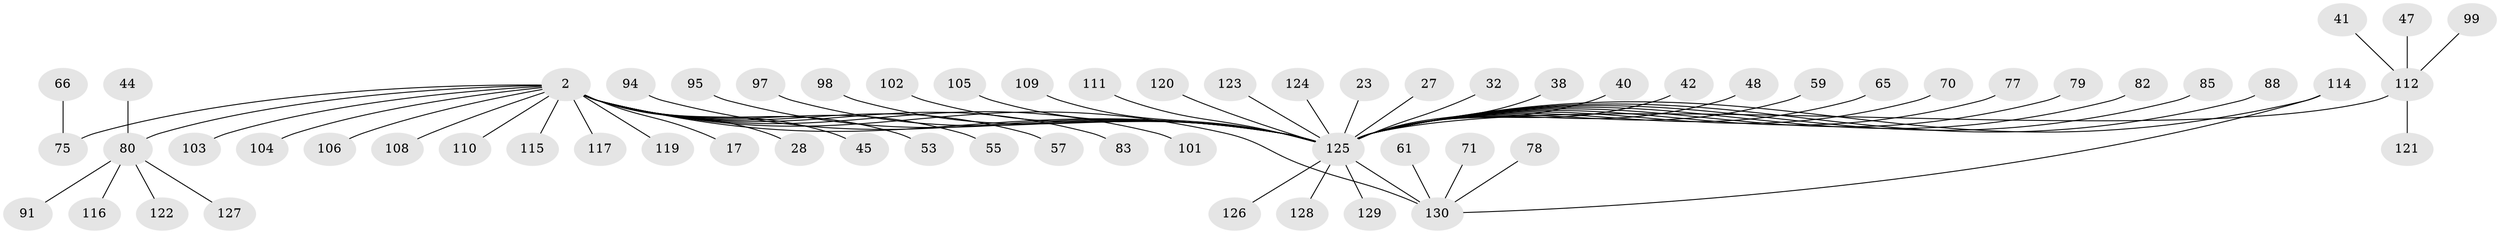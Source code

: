 // original degree distribution, {7: 0.023076923076923078, 30: 0.007692307692307693, 2: 0.15384615384615385, 10: 0.007692307692307693, 4: 0.046153846153846156, 5: 0.023076923076923078, 1: 0.6384615384615384, 8: 0.007692307692307693, 3: 0.06923076923076923, 11: 0.007692307692307693, 9: 0.007692307692307693, 6: 0.007692307692307693}
// Generated by graph-tools (version 1.1) at 2025/47/03/09/25 04:47:07]
// undirected, 65 vertices, 66 edges
graph export_dot {
graph [start="1"]
  node [color=gray90,style=filled];
  2;
  17;
  23;
  27;
  28;
  32;
  38;
  40;
  41;
  42;
  44 [super="+35"];
  45 [super="+19"];
  47;
  48;
  53;
  55;
  57 [super="+3"];
  59;
  61;
  65;
  66;
  70;
  71;
  75 [super="+43"];
  77;
  78;
  79;
  80 [super="+26+31+69+34"];
  82;
  83;
  85;
  88;
  91;
  94;
  95;
  97;
  98 [super="+24"];
  99;
  101 [super="+96"];
  102;
  103;
  104 [super="+68"];
  105;
  106;
  108 [super="+25"];
  109;
  110 [super="+89"];
  111;
  112 [super="+33"];
  114 [super="+84+90+100"];
  115;
  116;
  117 [super="+81"];
  119;
  120;
  121;
  122 [super="+107"];
  123;
  124;
  125 [super="+113+64+72"];
  126;
  127;
  128;
  129 [super="+118"];
  130 [super="+37+60+93"];
  2 -- 17;
  2 -- 28;
  2 -- 53;
  2 -- 55;
  2 -- 75 [weight=2];
  2 -- 83;
  2 -- 103;
  2 -- 106;
  2 -- 115;
  2 -- 119;
  2 -- 57;
  2 -- 45;
  2 -- 108;
  2 -- 104;
  2 -- 117;
  2 -- 110;
  2 -- 101;
  2 -- 125 [weight=6];
  2 -- 130 [weight=2];
  2 -- 80 [weight=2];
  23 -- 125;
  27 -- 125;
  32 -- 125;
  38 -- 125;
  40 -- 125;
  41 -- 112;
  42 -- 125;
  44 -- 80;
  47 -- 112;
  48 -- 125;
  59 -- 125;
  61 -- 130;
  65 -- 125;
  66 -- 75;
  70 -- 125;
  71 -- 130;
  77 -- 125;
  78 -- 130;
  79 -- 125;
  80 -- 116;
  80 -- 122;
  80 -- 91;
  80 -- 127;
  82 -- 125;
  85 -- 125;
  88 -- 125;
  94 -- 125;
  95 -- 125;
  97 -- 125;
  98 -- 125;
  99 -- 112;
  102 -- 125;
  105 -- 125;
  109 -- 125;
  111 -- 125;
  112 -- 121;
  112 -- 125 [weight=2];
  114 -- 125;
  114 -- 130;
  120 -- 125;
  123 -- 125;
  124 -- 125;
  125 -- 129;
  125 -- 128;
  125 -- 126;
  125 -- 130;
}
